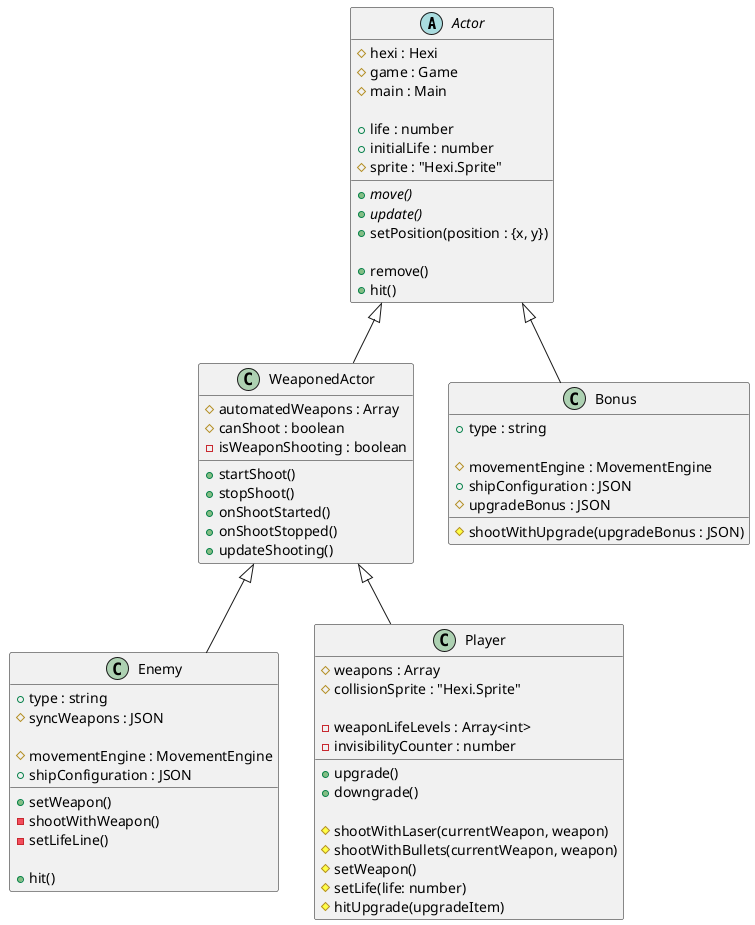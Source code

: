 @startuml
abstract class Actor {
    # hexi : Hexi
    # game : Game
    # main : Main 

    + life : number
    + initialLife : number
    # sprite : "Hexi.Sprite"

    + {abstract} move()
    + {abstract} update()
    + setPosition(position : {x, y}) 

    + remove()  
    + hit()  
}

class WeaponedActor {
    # automatedWeapons : Array
    # canShoot : boolean
    - isWeaponShooting : boolean

    + startShoot()
    + stopShoot()  
    + onShootStarted()    
    + onShootStopped()    
    + updateShooting()    
}

class Enemy {
    + type : string
    # syncWeapons : JSON

    #movementEngine : MovementEngine
    +shipConfiguration : JSON

    + setWeapon()
    - shootWithWeapon()
    - setLifeLine()

        + hit()  
}

class Player {
    # weapons : Array
    # collisionSprite : "Hexi.Sprite"

    - weaponLifeLevels : Array<int>
    - invisibilityCounter : number

    + upgrade()
    + downgrade()

    # shootWithLaser(currentWeapon, weapon)
    # shootWithBullets(currentWeapon, weapon)
    # setWeapon()
    # setLife(life: number)
    # hitUpgrade(upgradeItem)
}

class Bonus {
    + type : string

    # movementEngine : MovementEngine
    + shipConfiguration : JSON
    # upgradeBonus : JSON

    # shootWithUpgrade(upgradeBonus : JSON)
}






Actor <|-- WeaponedActor 
WeaponedActor <|-- Enemy
WeaponedActor <|-- Player
Actor <|-- Bonus
@enduml